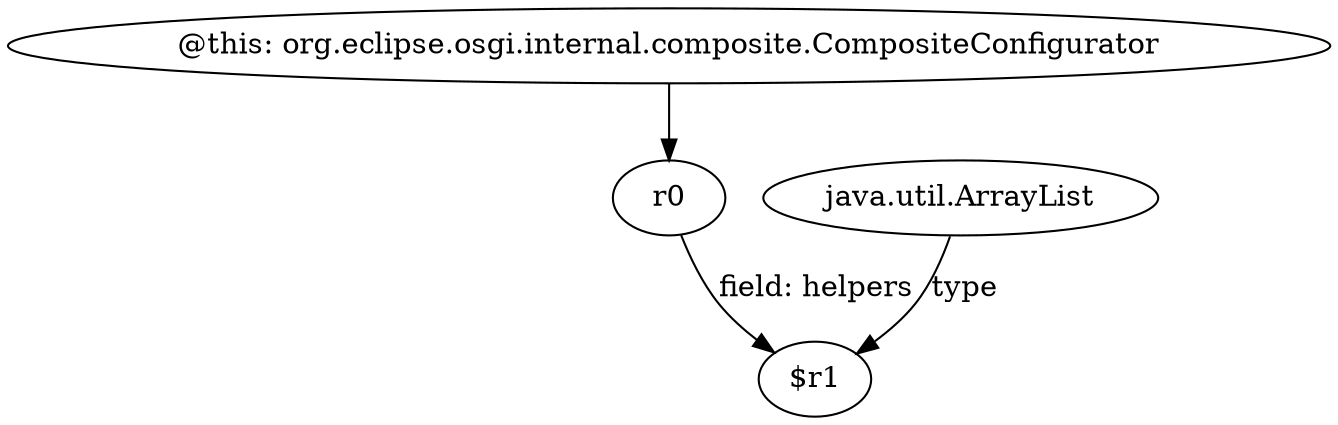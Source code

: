 digraph g {
0[label="@this: org.eclipse.osgi.internal.composite.CompositeConfigurator"]
1[label="r0"]
0->1[label=""]
2[label="$r1"]
1->2[label="field: helpers"]
3[label="java.util.ArrayList"]
3->2[label="type"]
}
